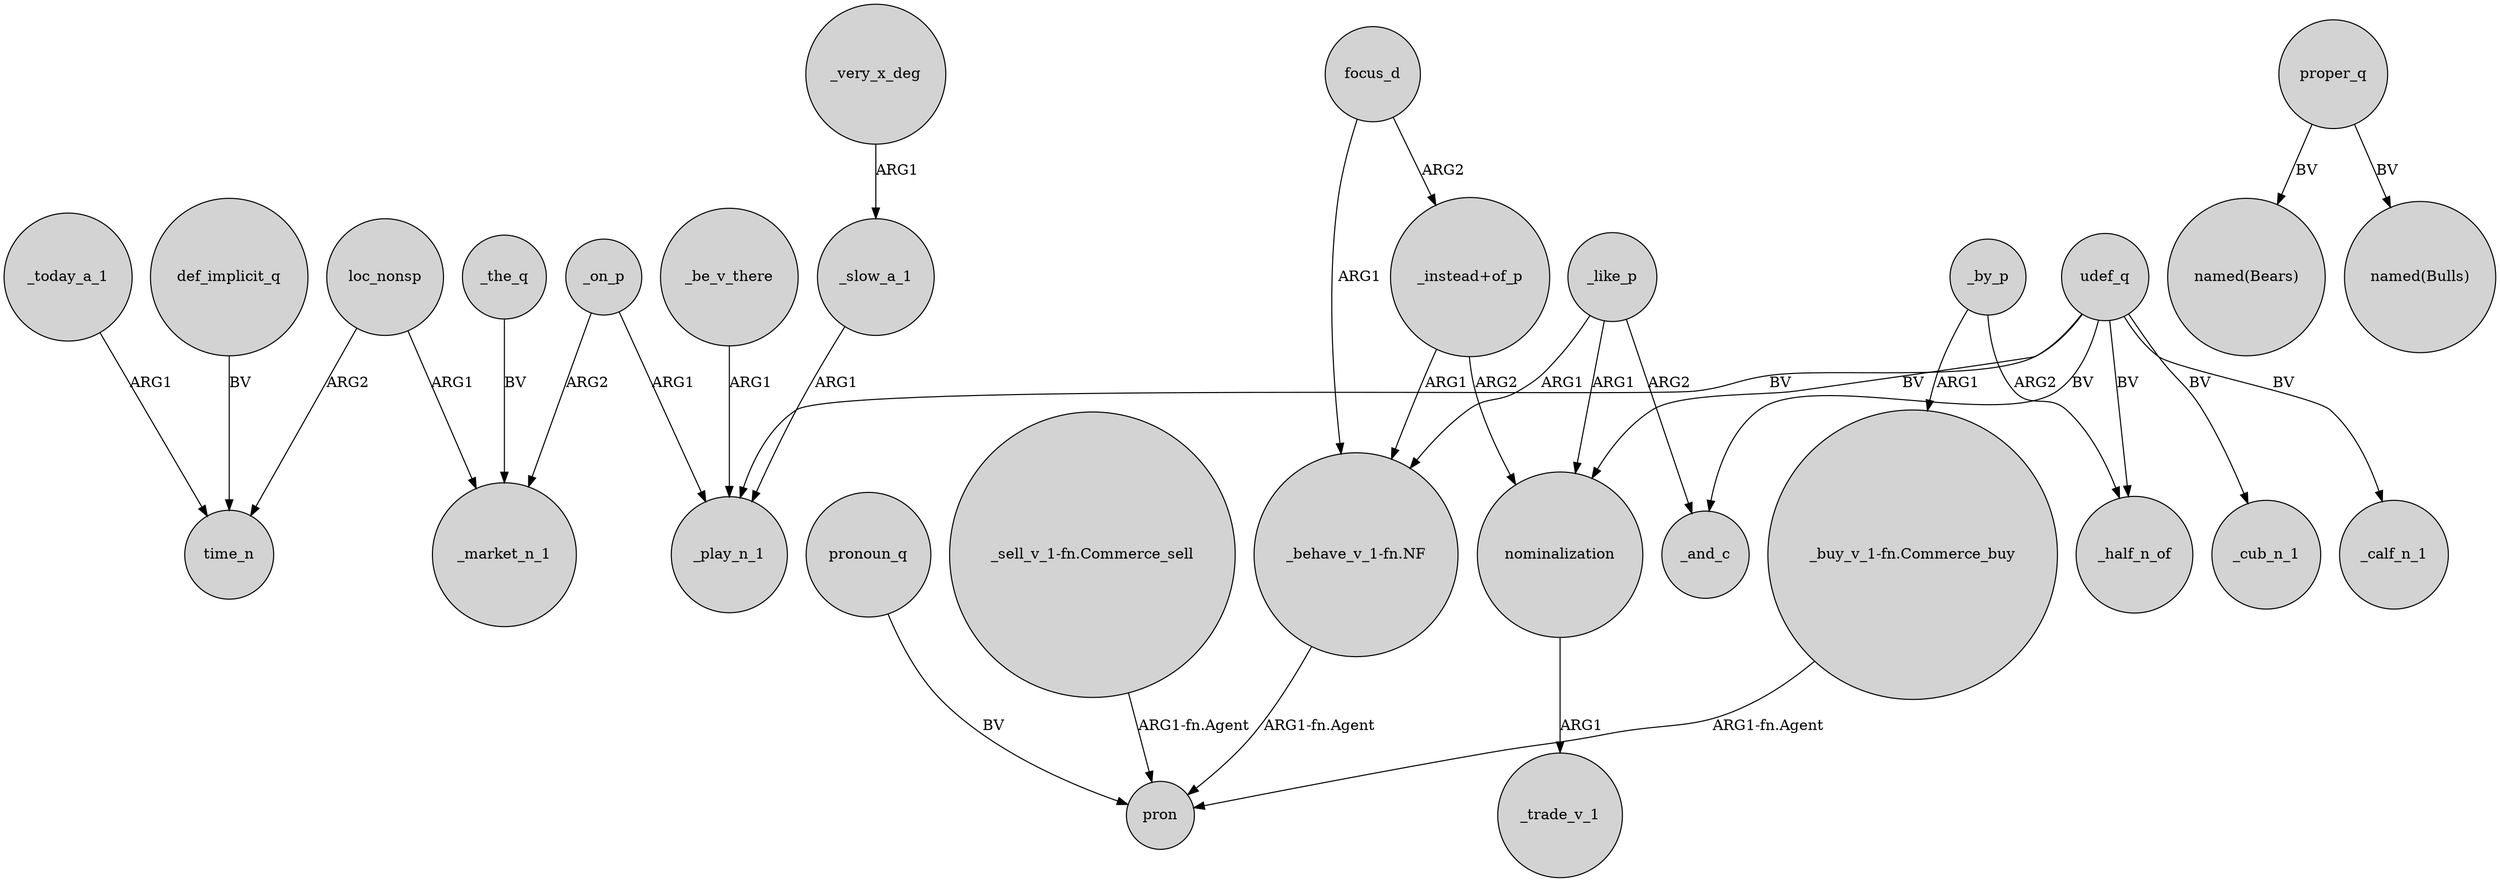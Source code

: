 digraph {
	node [shape=circle style=filled]
	_today_a_1 -> time_n [label=ARG1]
	_like_p -> "_behave_v_1-fn.NF" [label=ARG1]
	"_buy_v_1-fn.Commerce_buy" -> pron [label="ARG1-fn.Agent"]
	udef_q -> _play_n_1 [label=BV]
	"_instead+of_p" -> "_behave_v_1-fn.NF" [label=ARG1]
	_be_v_there -> _play_n_1 [label=ARG1]
	_on_p -> _market_n_1 [label=ARG2]
	udef_q -> _half_n_of [label=BV]
	nominalization -> _trade_v_1 [label=ARG1]
	"_instead+of_p" -> nominalization [label=ARG2]
	_by_p -> _half_n_of [label=ARG2]
	loc_nonsp -> time_n [label=ARG2]
	"_behave_v_1-fn.NF" -> pron [label="ARG1-fn.Agent"]
	loc_nonsp -> _market_n_1 [label=ARG1]
	pronoun_q -> pron [label=BV]
	focus_d -> "_instead+of_p" [label=ARG2]
	_on_p -> _play_n_1 [label=ARG1]
	proper_q -> "named(Bears)" [label=BV]
	udef_q -> _cub_n_1 [label=BV]
	udef_q -> nominalization [label=BV]
	_very_x_deg -> _slow_a_1 [label=ARG1]
	_slow_a_1 -> _play_n_1 [label=ARG1]
	udef_q -> _calf_n_1 [label=BV]
	"_sell_v_1-fn.Commerce_sell" -> pron [label="ARG1-fn.Agent"]
	proper_q -> "named(Bulls)" [label=BV]
	_the_q -> _market_n_1 [label=BV]
	udef_q -> _and_c [label=BV]
	focus_d -> "_behave_v_1-fn.NF" [label=ARG1]
	_like_p -> _and_c [label=ARG2]
	def_implicit_q -> time_n [label=BV]
	_like_p -> nominalization [label=ARG1]
	_by_p -> "_buy_v_1-fn.Commerce_buy" [label=ARG1]
}
